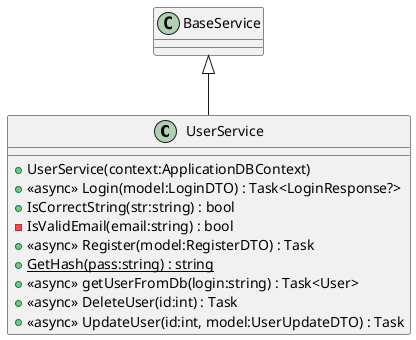 @startuml
class UserService {
    + UserService(context:ApplicationDBContext)
    + <<async>> Login(model:LoginDTO) : Task<LoginResponse?>
    + IsCorrectString(str:string) : bool
    - IsValidEmail(email:string) : bool
    + <<async>> Register(model:RegisterDTO) : Task
    + {static} GetHash(pass:string) : string
    + <<async>> getUserFromDb(login:string) : Task<User>
    + <<async>> DeleteUser(id:int) : Task
    + <<async>> UpdateUser(id:int, model:UserUpdateDTO) : Task
}
BaseService <|-- UserService
@enduml
